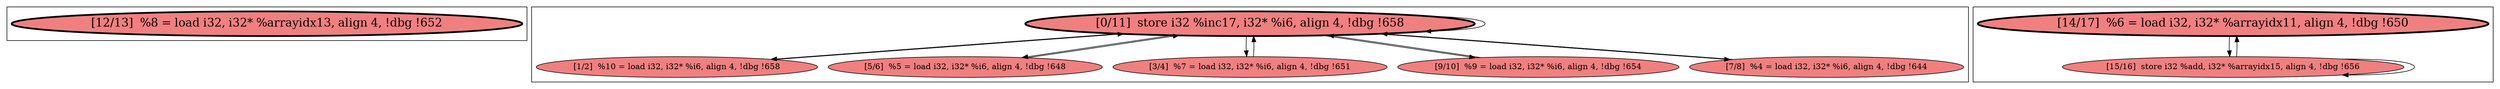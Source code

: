 
digraph G {





subgraph cluster2 {


node141 [penwidth=3.0,fontsize=20,fillcolor=lightcoral,label="[12/13]  %8 = load i32, i32* %arrayidx13, align 4, !dbg !652",shape=ellipse,style=filled ]



}

subgraph cluster0 {


node137 [penwidth=3.0,fontsize=20,fillcolor=lightcoral,label="[0/11]  store i32 %inc17, i32* %i6, align 4, !dbg !658",shape=ellipse,style=filled ]
node138 [fillcolor=lightcoral,label="[1/2]  %10 = load i32, i32* %i6, align 4, !dbg !658",shape=ellipse,style=filled ]
node135 [fillcolor=lightcoral,label="[5/6]  %5 = load i32, i32* %i6, align 4, !dbg !648",shape=ellipse,style=filled ]
node136 [fillcolor=lightcoral,label="[3/4]  %7 = load i32, i32* %i6, align 4, !dbg !651",shape=ellipse,style=filled ]
node133 [fillcolor=lightcoral,label="[9/10]  %9 = load i32, i32* %i6, align 4, !dbg !654",shape=ellipse,style=filled ]
node134 [fillcolor=lightcoral,label="[7/8]  %4 = load i32, i32* %i6, align 4, !dbg !644",shape=ellipse,style=filled ]

node136->node137 [ ]
node137->node133 [ ]
node133->node137 [ ]
node135->node137 [ ]
node137->node138 [ ]
node138->node137 [ ]
node137->node137 [ ]
node134->node137 [ ]
node137->node134 [ ]
node137->node136 [ ]
node137->node135 [ ]


}

subgraph cluster1 {


node140 [penwidth=3.0,fontsize=20,fillcolor=lightcoral,label="[14/17]  %6 = load i32, i32* %arrayidx11, align 4, !dbg !650",shape=ellipse,style=filled ]
node139 [fillcolor=lightcoral,label="[15/16]  store i32 %add, i32* %arrayidx15, align 4, !dbg !656",shape=ellipse,style=filled ]

node139->node140 [ ]
node139->node139 [ ]
node140->node139 [ ]


}

}
